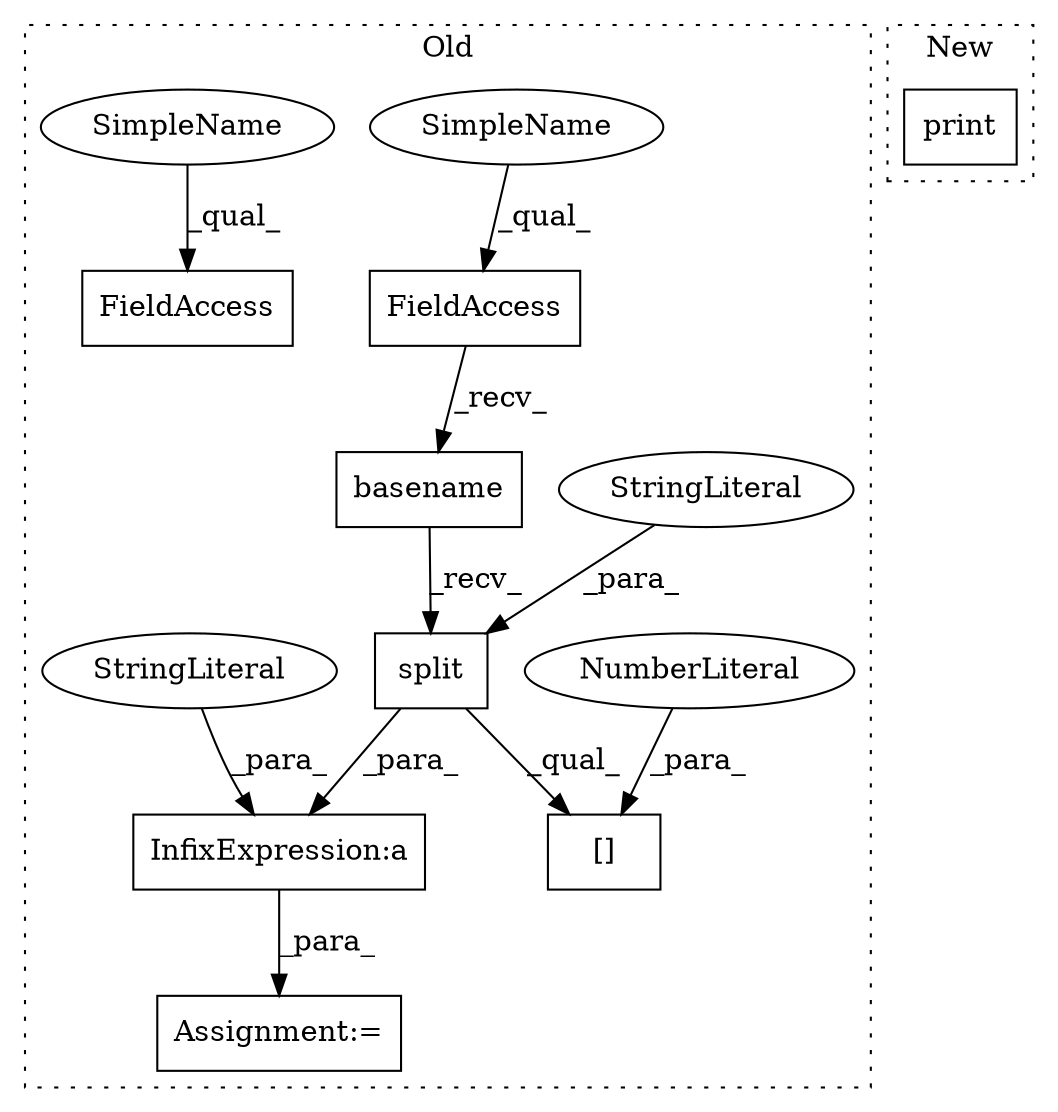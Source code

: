 digraph G {
subgraph cluster0 {
1 [label="basename" a="32" s="13834,13851" l="9,1" shape="box"];
3 [label="InfixExpression:a" a="27" s="13664" l="10" shape="box"];
4 [label="[]" a="2" s="13826,13868" l="41,1" shape="box"];
5 [label="NumberLiteral" a="34" s="13867" l="1" shape="ellipse"];
6 [label="StringLiteral" a="45" s="13648" l="16" shape="ellipse"];
7 [label="split" a="32" s="13853,13865" l="6,1" shape="box"];
8 [label="StringLiteral" a="45" s="13859" l="6" shape="ellipse"];
9 [label="FieldAccess" a="22" s="13826" l="7" shape="box"];
10 [label="FieldAccess" a="22" s="14412" l="7" shape="box"];
11 [label="Assignment:=" a="7" s="13646" l="1" shape="box"];
12 [label="SimpleName" a="42" s="13826" l="2" shape="ellipse"];
13 [label="SimpleName" a="42" s="14412" l="2" shape="ellipse"];
label = "Old";
style="dotted";
}
subgraph cluster1 {
2 [label="print" a="32" s="11162" l="7" shape="box"];
label = "New";
style="dotted";
}
1 -> 7 [label="_recv_"];
3 -> 11 [label="_para_"];
5 -> 4 [label="_para_"];
6 -> 3 [label="_para_"];
7 -> 3 [label="_para_"];
7 -> 4 [label="_qual_"];
8 -> 7 [label="_para_"];
9 -> 1 [label="_recv_"];
12 -> 9 [label="_qual_"];
13 -> 10 [label="_qual_"];
}